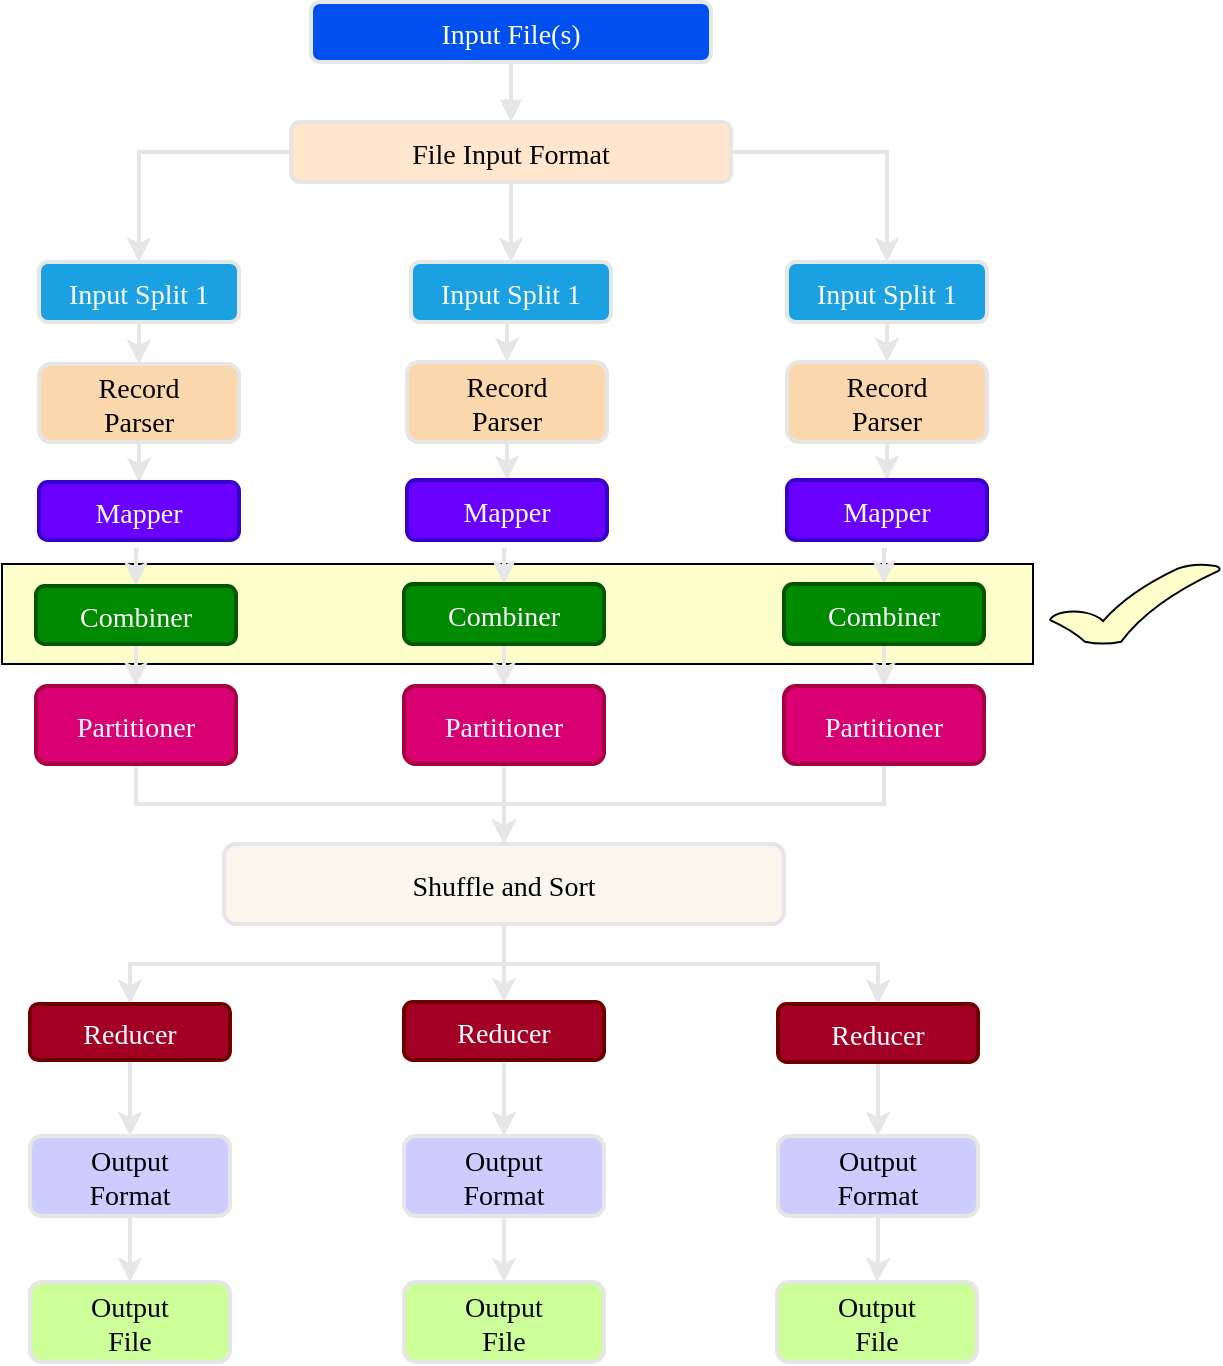 <mxfile version="14.9.6" type="device"><diagram name="Page-1" id="97916047-d0de-89f5-080d-49f4d83e522f"><mxGraphModel dx="1106" dy="774" grid="1" gridSize="10" guides="1" tooltips="1" connect="1" arrows="1" fold="1" page="1" pageScale="1.5" pageWidth="1169" pageHeight="827" background="none" math="0" shadow="0"><root><mxCell id="0"/><mxCell id="1" parent="0"/><mxCell id="WbqQ_Noond0KkZi2FbzZ-31" value="" style="rounded=0;whiteSpace=wrap;html=1;fillColor=#FFFFCC;" vertex="1" parent="1"><mxGeometry x="6" y="301" width="515.5" height="50" as="geometry"/></mxCell><mxCell id="2" value="Input File(s)" style="rounded=1;fillColor=#0050ef;shadow=0;fontStyle=0;fontColor=#ffffff;fontSize=14;strokeWidth=2;strokeColor=#E6E6E6;fontFamily=Verdana;" parent="1" vertex="1"><mxGeometry x="160.5" y="20" width="200" height="30" as="geometry"/></mxCell><mxCell id="e9Tq4WVeTHn1IqNeZjUf-38" value="" style="edgeStyle=orthogonalEdgeStyle;rounded=0;orthogonalLoop=1;jettySize=auto;shadow=0;fontSize=14;strokeWidth=2;strokeColor=#E6E6E6;fontStyle=0;fontFamily=Verdana;" parent="1" source="3" target="O9AAWmq8OEumYXpwubqZ-82" edge="1"><mxGeometry relative="1" as="geometry"/></mxCell><mxCell id="e9Tq4WVeTHn1IqNeZjUf-39" value="" style="edgeStyle=orthogonalEdgeStyle;rounded=0;orthogonalLoop=1;jettySize=auto;entryX=0.5;entryY=0;entryDx=0;entryDy=0;shadow=0;fontSize=14;strokeWidth=2;strokeColor=#E6E6E6;fontStyle=0;fontFamily=Verdana;" parent="1" source="3" target="O9AAWmq8OEumYXpwubqZ-72" edge="1"><mxGeometry relative="1" as="geometry"/></mxCell><mxCell id="e9Tq4WVeTHn1IqNeZjUf-40" value="" style="edgeStyle=orthogonalEdgeStyle;rounded=0;orthogonalLoop=1;jettySize=auto;entryX=0.5;entryY=0;entryDx=0;entryDy=0;shadow=0;fontSize=14;strokeWidth=2;strokeColor=#E6E6E6;fontStyle=0;fontFamily=Verdana;" parent="1" source="3" target="4" edge="1"><mxGeometry relative="1" as="geometry"/></mxCell><mxCell id="3" value="File Input Format" style="rounded=1;fillColor=#ffe6cc;shadow=0;fontStyle=0;fontSize=14;strokeWidth=2;strokeColor=#E6E6E6;fontFamily=Verdana;" parent="1" vertex="1"><mxGeometry x="150.5" y="80" width="220" height="30" as="geometry"/></mxCell><mxCell id="O9AAWmq8OEumYXpwubqZ-67" value="" style="edgeStyle=orthogonalEdgeStyle;rounded=0;orthogonalLoop=1;jettySize=auto;exitX=0.5;exitY=1;exitDx=0;exitDy=0;entryX=0.5;entryY=0;entryDx=0;entryDy=0;strokeWidth=2;shadow=0;fontStyle=0;fontSize=14;strokeColor=#E6E6E6;fontFamily=Verdana;" parent="1" source="4" target="O9AAWmq8OEumYXpwubqZ-56" edge="1"><mxGeometry relative="1" as="geometry"/></mxCell><mxCell id="4" value="Input Split 1" style="rounded=1;fillColor=#1ba1e2;shadow=0;fontStyle=0;fontColor=#ffffff;fontSize=14;strokeWidth=2;strokeColor=#E6E6E6;fontFamily=Verdana;" parent="1" vertex="1"><mxGeometry x="24.5" y="150" width="100" height="30" as="geometry"/></mxCell><mxCell id="29" value="" style="edgeStyle=elbowEdgeStyle;elbow=vertical;strokeWidth=2;endArrow=block;endFill=1;fontStyle=0;shadow=0;fontSize=14;strokeColor=#E6E6E6;fontFamily=Verdana;" parent="1" source="2" target="3" edge="1"><mxGeometry x="-480.75" y="-74.5" width="100" height="100" as="geometry"><mxPoint x="-480.75" y="25.5" as="sourcePoint"/><mxPoint x="-380.75" y="-74.5" as="targetPoint"/></mxGeometry></mxCell><mxCell id="O9AAWmq8OEumYXpwubqZ-68" value="" style="edgeStyle=orthogonalEdgeStyle;rounded=0;orthogonalLoop=1;jettySize=auto;entryX=0.5;entryY=0;entryDx=0;entryDy=0;strokeWidth=2;shadow=0;fontStyle=0;fontSize=14;strokeColor=#E6E6E6;fontFamily=Verdana;" parent="1" source="O9AAWmq8OEumYXpwubqZ-56" target="O9AAWmq8OEumYXpwubqZ-59" edge="1"><mxGeometry relative="1" as="geometry"/></mxCell><mxCell id="O9AAWmq8OEumYXpwubqZ-56" value="Record &#10;Parser" style="rounded=1;fillColor=#fad7ac;shadow=0;fontStyle=0;fontSize=14;strokeWidth=2;strokeColor=#E6E6E6;fontFamily=Verdana;" parent="1" vertex="1"><mxGeometry x="24.5" y="201" width="100" height="39" as="geometry"/></mxCell><mxCell id="O9AAWmq8OEumYXpwubqZ-69" value="" style="edgeStyle=orthogonalEdgeStyle;rounded=0;orthogonalLoop=1;jettySize=auto;entryX=0.5;entryY=0;entryDx=0;entryDy=0;strokeWidth=2;shadow=0;fontStyle=0;fontSize=14;strokeColor=#E6E6E6;fontFamily=Verdana;" parent="1" target="O9AAWmq8OEumYXpwubqZ-60" edge="1"><mxGeometry relative="1" as="geometry"><mxPoint x="74.5" y="294" as="sourcePoint"/></mxGeometry></mxCell><mxCell id="O9AAWmq8OEumYXpwubqZ-59" value="Mapper" style="rounded=1;fillColor=#6a00ff;shadow=0;fontStyle=0;fontSize=14;strokeWidth=2;strokeColor=#3700CC;fontFamily=Verdana;fontColor=#ffffff;" parent="1" vertex="1"><mxGeometry x="24.5" y="260" width="100" height="29" as="geometry"/></mxCell><mxCell id="e9Tq4WVeTHn1IqNeZjUf-33" value="" style="edgeStyle=orthogonalEdgeStyle;rounded=0;orthogonalLoop=1;jettySize=auto;entryX=0.5;entryY=0;entryDx=0;entryDy=0;shadow=0;strokeWidth=2;fontStyle=0;fontSize=14;strokeColor=#E6E6E6;fontFamily=Verdana;" parent="1" source="O9AAWmq8OEumYXpwubqZ-60" target="O9AAWmq8OEumYXpwubqZ-61" edge="1"><mxGeometry relative="1" as="geometry"/></mxCell><mxCell id="O9AAWmq8OEumYXpwubqZ-60" value="Combiner" style="rounded=1;fillColor=#008a00;shadow=0;fontStyle=0;fontSize=14;strokeWidth=2;strokeColor=#005700;fontFamily=Verdana;fontColor=#ffffff;" parent="1" vertex="1"><mxGeometry x="23" y="312" width="100" height="29" as="geometry"/></mxCell><mxCell id="e9Tq4WVeTHn1IqNeZjUf-31" value="" style="edgeStyle=orthogonalEdgeStyle;rounded=0;orthogonalLoop=1;jettySize=auto;entryX=0.5;entryY=0;entryDx=0;entryDy=0;shadow=0;strokeWidth=2;fontStyle=0;fontSize=14;strokeColor=#E6E6E6;fontFamily=Verdana;" parent="1" source="O9AAWmq8OEumYXpwubqZ-61" target="O9AAWmq8OEumYXpwubqZ-93" edge="1"><mxGeometry relative="1" as="geometry"/></mxCell><mxCell id="O9AAWmq8OEumYXpwubqZ-61" value="Partitioner" style="rounded=1;fillColor=#d80073;shadow=0;fontStyle=0;fontSize=14;fontColor=#ffffff;strokeWidth=2;strokeColor=#A50040;fontFamily=Verdana;" parent="1" vertex="1"><mxGeometry x="23" y="362" width="100" height="39" as="geometry"/></mxCell><mxCell id="O9AAWmq8OEumYXpwubqZ-71" value="" style="edgeStyle=orthogonalEdgeStyle;rounded=0;orthogonalLoop=1;jettySize=auto;exitX=0.5;exitY=1;exitDx=0;exitDy=0;entryX=0.5;entryY=0;entryDx=0;entryDy=0;strokeWidth=2;shadow=0;fontStyle=0;fontSize=14;strokeColor=#E6E6E6;fontFamily=Verdana;" parent="1" source="O9AAWmq8OEumYXpwubqZ-72" target="O9AAWmq8OEumYXpwubqZ-74" edge="1"><mxGeometry relative="1" as="geometry"/></mxCell><mxCell id="O9AAWmq8OEumYXpwubqZ-72" value="Input Split 1" style="rounded=1;fillColor=#1ba1e2;shadow=0;fontStyle=0;fontColor=#ffffff;fontSize=14;strokeWidth=2;strokeColor=#E6E6E6;fontFamily=Verdana;" parent="1" vertex="1"><mxGeometry x="210.5" y="150" width="100" height="30" as="geometry"/></mxCell><mxCell id="O9AAWmq8OEumYXpwubqZ-73" value="" style="edgeStyle=orthogonalEdgeStyle;rounded=0;orthogonalLoop=1;jettySize=auto;entryX=0.5;entryY=0;entryDx=0;entryDy=0;strokeWidth=2;shadow=0;fontStyle=0;fontSize=14;strokeColor=#E6E6E6;fontFamily=Verdana;" parent="1" source="O9AAWmq8OEumYXpwubqZ-74" target="O9AAWmq8OEumYXpwubqZ-76" edge="1"><mxGeometry relative="1" as="geometry"/></mxCell><mxCell id="O9AAWmq8OEumYXpwubqZ-74" value="Record &#10;Parser" style="rounded=1;fillColor=#fad7ac;shadow=0;fontStyle=0;fontSize=14;strokeWidth=2;strokeColor=#E6E6E6;fontFamily=Verdana;" parent="1" vertex="1"><mxGeometry x="208.5" y="200" width="100" height="40" as="geometry"/></mxCell><mxCell id="O9AAWmq8OEumYXpwubqZ-75" value="" style="edgeStyle=orthogonalEdgeStyle;rounded=0;orthogonalLoop=1;jettySize=auto;entryX=0.5;entryY=0;entryDx=0;entryDy=0;strokeWidth=2;shadow=0;fontStyle=0;fontSize=14;strokeColor=#E6E6E6;fontFamily=Verdana;" parent="1" target="O9AAWmq8OEumYXpwubqZ-78" edge="1"><mxGeometry relative="1" as="geometry"><mxPoint x="258.5" y="294" as="sourcePoint"/></mxGeometry></mxCell><mxCell id="O9AAWmq8OEumYXpwubqZ-76" value="Mapper" style="rounded=1;fillColor=#6a00ff;shadow=0;fontStyle=0;fontSize=14;strokeWidth=2;strokeColor=#3700CC;fontFamily=Verdana;fontColor=#ffffff;" parent="1" vertex="1"><mxGeometry x="208.5" y="259" width="100" height="30" as="geometry"/></mxCell><mxCell id="e9Tq4WVeTHn1IqNeZjUf-34" value="" style="edgeStyle=orthogonalEdgeStyle;rounded=0;orthogonalLoop=1;jettySize=auto;shadow=0;strokeWidth=2;fontStyle=0;fontSize=14;strokeColor=#E6E6E6;fontFamily=Verdana;" parent="1" source="O9AAWmq8OEumYXpwubqZ-78" target="O9AAWmq8OEumYXpwubqZ-79" edge="1"><mxGeometry relative="1" as="geometry"/></mxCell><mxCell id="O9AAWmq8OEumYXpwubqZ-78" value="Combiner" style="rounded=1;fillColor=#008a00;shadow=0;fontStyle=0;fontSize=14;strokeWidth=2;strokeColor=#005700;fontFamily=Verdana;fontColor=#ffffff;" parent="1" vertex="1"><mxGeometry x="207" y="311" width="100" height="30" as="geometry"/></mxCell><mxCell id="O9AAWmq8OEumYXpwubqZ-96" value="" style="edgeStyle=orthogonalEdgeStyle;rounded=0;orthogonalLoop=1;jettySize=auto;entryX=0.5;entryY=0;entryDx=0;entryDy=0;strokeWidth=2;shadow=0;fontStyle=0;fontSize=14;strokeColor=#E6E6E6;fontFamily=Verdana;" parent="1" source="O9AAWmq8OEumYXpwubqZ-79" target="O9AAWmq8OEumYXpwubqZ-93" edge="1"><mxGeometry relative="1" as="geometry"/></mxCell><mxCell id="O9AAWmq8OEumYXpwubqZ-79" value="Partitioner" style="rounded=1;fillColor=#d80073;shadow=0;fontStyle=0;fontSize=14;fontColor=#ffffff;strokeWidth=2;strokeColor=#A50040;fontFamily=Verdana;" parent="1" vertex="1"><mxGeometry x="207" y="362" width="100" height="39" as="geometry"/></mxCell><mxCell id="O9AAWmq8OEumYXpwubqZ-81" value="" style="edgeStyle=orthogonalEdgeStyle;rounded=0;orthogonalLoop=1;jettySize=auto;exitX=0.5;exitY=1;exitDx=0;exitDy=0;entryX=0.5;entryY=0;entryDx=0;entryDy=0;strokeWidth=2;shadow=0;fontStyle=0;fontSize=14;strokeColor=#E6E6E6;fontFamily=Verdana;" parent="1" source="O9AAWmq8OEumYXpwubqZ-82" target="O9AAWmq8OEumYXpwubqZ-84" edge="1"><mxGeometry relative="1" as="geometry"/></mxCell><mxCell id="O9AAWmq8OEumYXpwubqZ-82" value="Input Split 1" style="rounded=1;fillColor=#1ba1e2;shadow=0;fontStyle=0;fontColor=#ffffff;fontSize=14;strokeWidth=2;strokeColor=#E6E6E6;fontFamily=Verdana;" parent="1" vertex="1"><mxGeometry x="398.5" y="150" width="100" height="30" as="geometry"/></mxCell><mxCell id="O9AAWmq8OEumYXpwubqZ-83" value="" style="edgeStyle=orthogonalEdgeStyle;rounded=0;orthogonalLoop=1;jettySize=auto;entryX=0.5;entryY=0;entryDx=0;entryDy=0;strokeWidth=2;shadow=0;fontStyle=0;fontSize=14;strokeColor=#E6E6E6;fontFamily=Verdana;" parent="1" source="O9AAWmq8OEumYXpwubqZ-84" target="O9AAWmq8OEumYXpwubqZ-86" edge="1"><mxGeometry relative="1" as="geometry"/></mxCell><mxCell id="O9AAWmq8OEumYXpwubqZ-84" value="Record &#10;Parser" style="rounded=1;fillColor=#fad7ac;shadow=0;fontStyle=0;fontSize=14;strokeWidth=2;strokeColor=#E6E6E6;fontFamily=Verdana;" parent="1" vertex="1"><mxGeometry x="398.5" y="200" width="100" height="40" as="geometry"/></mxCell><mxCell id="O9AAWmq8OEumYXpwubqZ-85" value="" style="edgeStyle=orthogonalEdgeStyle;rounded=0;orthogonalLoop=1;jettySize=auto;entryX=0.5;entryY=0;entryDx=0;entryDy=0;strokeWidth=2;shadow=0;fontStyle=0;fontSize=14;strokeColor=#E6E6E6;fontFamily=Verdana;" parent="1" target="O9AAWmq8OEumYXpwubqZ-88" edge="1"><mxGeometry relative="1" as="geometry"><mxPoint x="448.5" y="294" as="sourcePoint"/></mxGeometry></mxCell><mxCell id="O9AAWmq8OEumYXpwubqZ-86" value="Mapper" style="rounded=1;fillColor=#6a00ff;shadow=0;fontStyle=0;fontSize=14;strokeWidth=2;strokeColor=#3700CC;fontFamily=Verdana;fontColor=#ffffff;" parent="1" vertex="1"><mxGeometry x="398.5" y="259" width="100" height="30" as="geometry"/></mxCell><mxCell id="e9Tq4WVeTHn1IqNeZjUf-35" value="" style="edgeStyle=orthogonalEdgeStyle;rounded=0;orthogonalLoop=1;jettySize=auto;shadow=0;strokeWidth=2;fontStyle=0;fontSize=14;strokeColor=#E6E6E6;fontFamily=Verdana;" parent="1" source="O9AAWmq8OEumYXpwubqZ-88" target="O9AAWmq8OEumYXpwubqZ-89" edge="1"><mxGeometry relative="1" as="geometry"/></mxCell><mxCell id="O9AAWmq8OEumYXpwubqZ-88" value="Combiner" style="rounded=1;fillColor=#008a00;shadow=0;fontStyle=0;fontSize=14;strokeWidth=2;strokeColor=#005700;fontFamily=Verdana;fontColor=#ffffff;" parent="1" vertex="1"><mxGeometry x="397" y="311" width="100" height="30" as="geometry"/></mxCell><mxCell id="O9AAWmq8OEumYXpwubqZ-97" value="" style="edgeStyle=orthogonalEdgeStyle;rounded=0;orthogonalLoop=1;jettySize=auto;entryX=0.5;entryY=0;entryDx=0;entryDy=0;strokeWidth=2;shadow=0;fontStyle=0;fontSize=14;strokeColor=#E6E6E6;fontFamily=Verdana;" parent="1" source="O9AAWmq8OEumYXpwubqZ-89" target="O9AAWmq8OEumYXpwubqZ-93" edge="1"><mxGeometry relative="1" as="geometry"/></mxCell><mxCell id="O9AAWmq8OEumYXpwubqZ-89" value="Partitioner" style="rounded=1;fillColor=#d80073;shadow=0;fontStyle=0;fontSize=14;fontColor=#ffffff;strokeWidth=2;strokeColor=#A50040;fontFamily=Verdana;" parent="1" vertex="1"><mxGeometry x="397" y="362" width="100" height="39" as="geometry"/></mxCell><mxCell id="O9AAWmq8OEumYXpwubqZ-107" value="" style="edgeStyle=orthogonalEdgeStyle;rounded=0;orthogonalLoop=1;jettySize=auto;entryX=0.5;entryY=0;entryDx=0;entryDy=0;strokeWidth=2;shadow=0;fontStyle=0;fontSize=14;strokeColor=#E6E6E6;fontFamily=Verdana;" parent="1" source="O9AAWmq8OEumYXpwubqZ-93" target="O9AAWmq8OEumYXpwubqZ-99" edge="1"><mxGeometry relative="1" as="geometry"/></mxCell><mxCell id="O9AAWmq8OEumYXpwubqZ-109" value="" style="edgeStyle=orthogonalEdgeStyle;rounded=0;orthogonalLoop=1;jettySize=auto;entryX=0.5;entryY=0;entryDx=0;entryDy=0;strokeWidth=2;shadow=0;fontStyle=0;fontSize=14;strokeColor=#E6E6E6;fontFamily=Verdana;" parent="1" source="O9AAWmq8OEumYXpwubqZ-93" target="O9AAWmq8OEumYXpwubqZ-98" edge="1"><mxGeometry relative="1" as="geometry"/></mxCell><mxCell id="e9Tq4WVeTHn1IqNeZjUf-37" value="" style="edgeStyle=orthogonalEdgeStyle;rounded=0;orthogonalLoop=1;jettySize=auto;entryX=0.5;entryY=0;entryDx=0;entryDy=0;shadow=0;fontSize=14;strokeWidth=2;strokeColor=#E6E6E6;fontStyle=0;fontFamily=Verdana;" parent="1" source="O9AAWmq8OEumYXpwubqZ-93" target="O9AAWmq8OEumYXpwubqZ-100" edge="1"><mxGeometry relative="1" as="geometry"/></mxCell><mxCell id="O9AAWmq8OEumYXpwubqZ-93" value="Shuffle and Sort" style="rounded=1;fillColor=#f9f7ed;shadow=0;fontStyle=0;fontSize=14;strokeWidth=2;strokeColor=#E6E6E6;fontFamily=Verdana;" parent="1" vertex="1"><mxGeometry x="117" y="441" width="280" height="40" as="geometry"/></mxCell><mxCell id="O9AAWmq8OEumYXpwubqZ-110" value="" style="edgeStyle=orthogonalEdgeStyle;rounded=0;orthogonalLoop=1;jettySize=auto;entryX=0.5;entryY=0;entryDx=0;entryDy=0;strokeWidth=2;shadow=0;fontStyle=0;fontSize=14;strokeColor=#E6E6E6;fontFamily=Verdana;" parent="1" source="O9AAWmq8OEumYXpwubqZ-98" target="O9AAWmq8OEumYXpwubqZ-101" edge="1"><mxGeometry relative="1" as="geometry"/></mxCell><mxCell id="O9AAWmq8OEumYXpwubqZ-98" value="Reducer" style="rounded=1;shadow=0;fontStyle=0;fontSize=14;fillColor=#a20025;strokeWidth=2;strokeColor=#6F0000;fontFamily=Verdana;fontColor=#ffffff;" parent="1" vertex="1"><mxGeometry x="20" y="521" width="100" height="28" as="geometry"/></mxCell><mxCell id="O9AAWmq8OEumYXpwubqZ-111" value="" style="edgeStyle=orthogonalEdgeStyle;rounded=0;orthogonalLoop=1;jettySize=auto;entryX=0.5;entryY=0;entryDx=0;entryDy=0;strokeWidth=2;shadow=0;fontStyle=0;fontSize=14;strokeColor=#E6E6E6;fontFamily=Verdana;" parent="1" source="O9AAWmq8OEumYXpwubqZ-99" target="O9AAWmq8OEumYXpwubqZ-102" edge="1"><mxGeometry relative="1" as="geometry"/></mxCell><mxCell id="O9AAWmq8OEumYXpwubqZ-99" value="Reducer" style="rounded=1;shadow=0;fontStyle=0;fontSize=14;fillColor=#a20025;strokeWidth=2;strokeColor=#6F0000;fontFamily=Verdana;fontColor=#ffffff;" parent="1" vertex="1"><mxGeometry x="207" y="520" width="100" height="29" as="geometry"/></mxCell><mxCell id="O9AAWmq8OEumYXpwubqZ-112" value="" style="edgeStyle=orthogonalEdgeStyle;rounded=0;orthogonalLoop=1;jettySize=auto;strokeWidth=2;shadow=0;fontStyle=0;fontSize=14;strokeColor=#E6E6E6;fontFamily=Verdana;" parent="1" source="O9AAWmq8OEumYXpwubqZ-100" target="O9AAWmq8OEumYXpwubqZ-103" edge="1"><mxGeometry relative="1" as="geometry"/></mxCell><mxCell id="O9AAWmq8OEumYXpwubqZ-100" value="Reducer" style="rounded=1;shadow=0;fontStyle=0;fontSize=14;fillColor=#a20025;strokeWidth=2;strokeColor=#6F0000;fontFamily=Verdana;fontColor=#ffffff;" parent="1" vertex="1"><mxGeometry x="394" y="521" width="100" height="29" as="geometry"/></mxCell><mxCell id="O9AAWmq8OEumYXpwubqZ-113" value="" style="edgeStyle=orthogonalEdgeStyle;rounded=0;orthogonalLoop=1;jettySize=auto;strokeWidth=2;shadow=0;fontStyle=0;fontSize=14;strokeColor=#E6E6E6;fontFamily=Verdana;" parent="1" source="O9AAWmq8OEumYXpwubqZ-101" target="O9AAWmq8OEumYXpwubqZ-104" edge="1"><mxGeometry relative="1" as="geometry"/></mxCell><mxCell id="O9AAWmq8OEumYXpwubqZ-101" value="Output &#10;Format" style="rounded=1;shadow=0;fontStyle=0;fontSize=14;fillColor=#CCCCFF;strokeWidth=2;strokeColor=#E6E6E6;fontFamily=Verdana;" parent="1" vertex="1"><mxGeometry x="20" y="587" width="100" height="40" as="geometry"/></mxCell><mxCell id="O9AAWmq8OEumYXpwubqZ-114" value="" style="edgeStyle=orthogonalEdgeStyle;rounded=0;orthogonalLoop=1;jettySize=auto;strokeWidth=2;shadow=0;fontStyle=0;fontSize=14;strokeColor=#E6E6E6;fontFamily=Verdana;" parent="1" source="O9AAWmq8OEumYXpwubqZ-102" target="O9AAWmq8OEumYXpwubqZ-105" edge="1"><mxGeometry relative="1" as="geometry"/></mxCell><mxCell id="O9AAWmq8OEumYXpwubqZ-102" value="Output &#10;Format" style="rounded=1;shadow=0;fontStyle=0;fontSize=14;fillColor=#CCCCFF;strokeWidth=2;strokeColor=#E6E6E6;fontFamily=Verdana;" parent="1" vertex="1"><mxGeometry x="207" y="587" width="100" height="40" as="geometry"/></mxCell><mxCell id="O9AAWmq8OEumYXpwubqZ-115" value="" style="edgeStyle=orthogonalEdgeStyle;rounded=0;orthogonalLoop=1;jettySize=auto;strokeWidth=2;shadow=0;fontStyle=0;fontSize=14;strokeColor=#E6E6E6;fontFamily=Verdana;" parent="1" source="O9AAWmq8OEumYXpwubqZ-103" target="O9AAWmq8OEumYXpwubqZ-106" edge="1"><mxGeometry relative="1" as="geometry"/></mxCell><mxCell id="O9AAWmq8OEumYXpwubqZ-103" value="Output &#10;Format" style="rounded=1;shadow=0;fontStyle=0;fontSize=14;fillColor=#CCCCFF;strokeWidth=2;strokeColor=#E6E6E6;fontFamily=Verdana;" parent="1" vertex="1"><mxGeometry x="394" y="587" width="100" height="40" as="geometry"/></mxCell><mxCell id="O9AAWmq8OEumYXpwubqZ-104" value="Output&#10;File" style="rounded=1;shadow=0;fontStyle=0;fontSize=14;fillColor=#CCFF99;strokeWidth=2;strokeColor=#E6E6E6;fontFamily=Verdana;" parent="1" vertex="1"><mxGeometry x="20" y="660" width="100" height="40" as="geometry"/></mxCell><mxCell id="O9AAWmq8OEumYXpwubqZ-105" value="Output&#10;File" style="rounded=1;shadow=0;fontStyle=0;fontSize=14;fillColor=#CCFF99;strokeWidth=2;strokeColor=#E6E6E6;fontFamily=Verdana;" parent="1" vertex="1"><mxGeometry x="207" y="660" width="100" height="40" as="geometry"/></mxCell><mxCell id="O9AAWmq8OEumYXpwubqZ-106" value="Output&#10;File" style="rounded=1;shadow=0;fontStyle=0;fontSize=14;fillColor=#CCFF99;strokeWidth=2;strokeColor=#E6E6E6;fontFamily=Verdana;" parent="1" vertex="1"><mxGeometry x="393.5" y="660" width="100" height="40" as="geometry"/></mxCell><mxCell id="WbqQ_Noond0KkZi2FbzZ-33" value="" style="verticalLabelPosition=bottom;verticalAlign=top;html=1;shape=mxgraph.basic.tick;fillColor=#FFFFCC;" vertex="1" parent="1"><mxGeometry x="530" y="301" width="85" height="40" as="geometry"/></mxCell></root></mxGraphModel></diagram></mxfile>